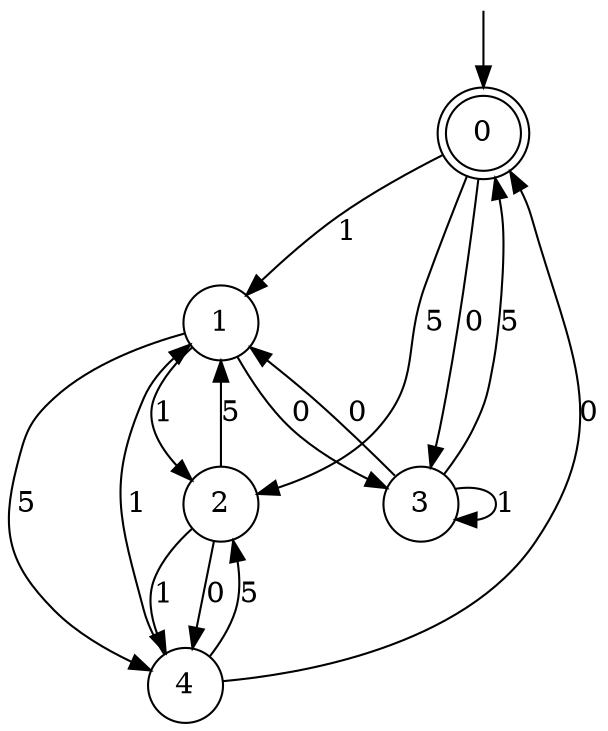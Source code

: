 digraph g {

	s0 [shape="doublecircle" label="0"];
	s1 [shape="circle" label="1"];
	s2 [shape="circle" label="2"];
	s3 [shape="circle" label="3"];
	s4 [shape="circle" label="4"];
	s0 -> s1 [label="1"];
	s0 -> s2 [label="5"];
	s0 -> s3 [label="0"];
	s1 -> s2 [label="1"];
	s1 -> s4 [label="5"];
	s1 -> s3 [label="0"];
	s2 -> s4 [label="1"];
	s2 -> s1 [label="5"];
	s2 -> s4 [label="0"];
	s3 -> s3 [label="1"];
	s3 -> s0 [label="5"];
	s3 -> s1 [label="0"];
	s4 -> s1 [label="1"];
	s4 -> s2 [label="5"];
	s4 -> s0 [label="0"];

__start0 [label="" shape="none" width="0" height="0"];
__start0 -> s0;

}
